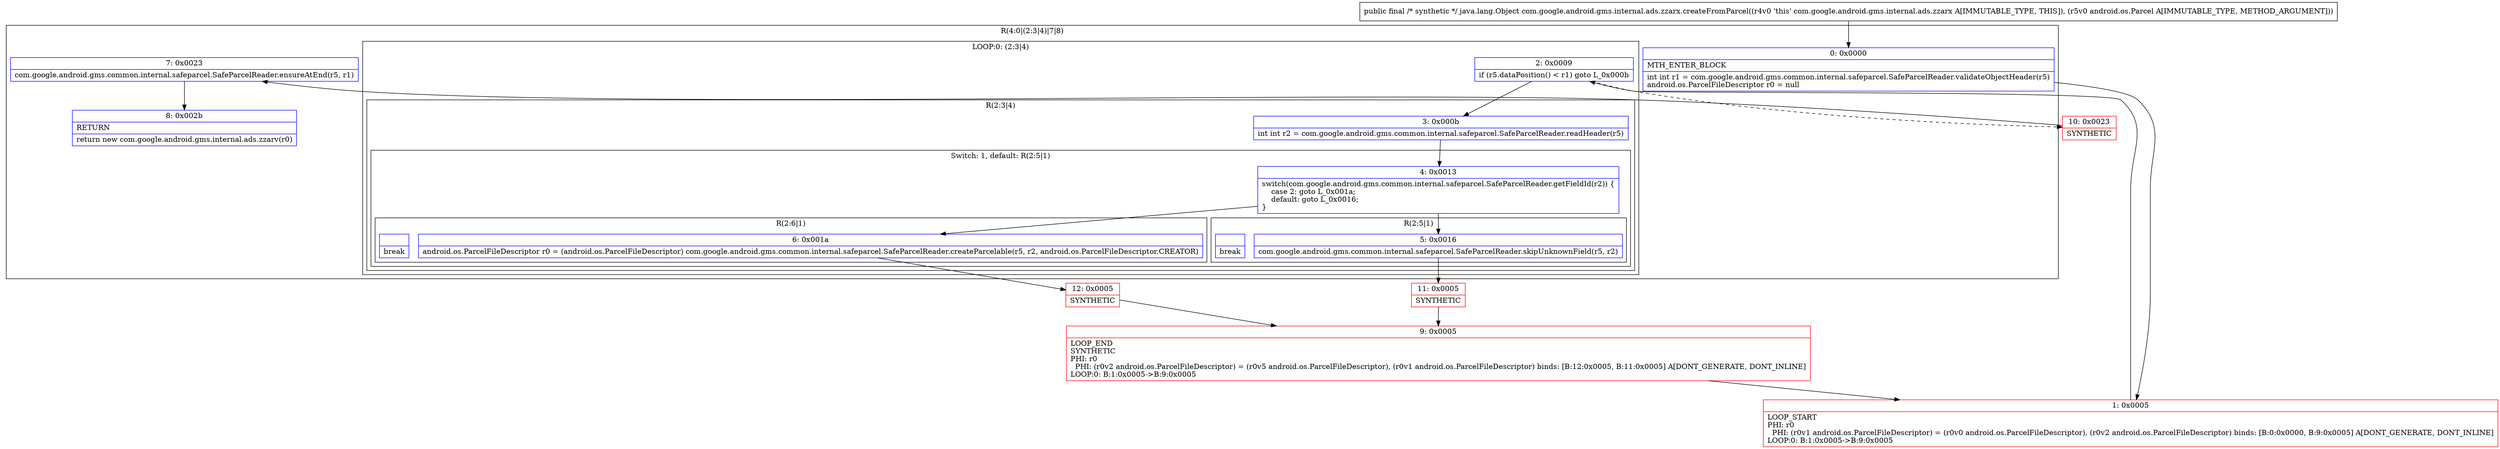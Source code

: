 digraph "CFG forcom.google.android.gms.internal.ads.zzarx.createFromParcel(Landroid\/os\/Parcel;)Ljava\/lang\/Object;" {
subgraph cluster_Region_1826249952 {
label = "R(4:0|(2:3|4)|7|8)";
node [shape=record,color=blue];
Node_0 [shape=record,label="{0\:\ 0x0000|MTH_ENTER_BLOCK\l|int int r1 = com.google.android.gms.common.internal.safeparcel.SafeParcelReader.validateObjectHeader(r5)\landroid.os.ParcelFileDescriptor r0 = null\l}"];
subgraph cluster_LoopRegion_1206092934 {
label = "LOOP:0: (2:3|4)";
node [shape=record,color=blue];
Node_2 [shape=record,label="{2\:\ 0x0009|if (r5.dataPosition() \< r1) goto L_0x000b\l}"];
subgraph cluster_Region_1124008797 {
label = "R(2:3|4)";
node [shape=record,color=blue];
Node_3 [shape=record,label="{3\:\ 0x000b|int int r2 = com.google.android.gms.common.internal.safeparcel.SafeParcelReader.readHeader(r5)\l}"];
subgraph cluster_SwitchRegion_2088532670 {
label = "Switch: 1, default: R(2:5|1)";
node [shape=record,color=blue];
Node_4 [shape=record,label="{4\:\ 0x0013|switch(com.google.android.gms.common.internal.safeparcel.SafeParcelReader.getFieldId(r2)) \{\l    case 2: goto L_0x001a;\l    default: goto L_0x0016;\l\}\l}"];
subgraph cluster_Region_1266859514 {
label = "R(2:6|1)";
node [shape=record,color=blue];
Node_6 [shape=record,label="{6\:\ 0x001a|android.os.ParcelFileDescriptor r0 = (android.os.ParcelFileDescriptor) com.google.android.gms.common.internal.safeparcel.SafeParcelReader.createParcelable(r5, r2, android.os.ParcelFileDescriptor.CREATOR)\l}"];
Node_InsnContainer_1547315377 [shape=record,label="{|break\l}"];
}
subgraph cluster_Region_668993027 {
label = "R(2:5|1)";
node [shape=record,color=blue];
Node_5 [shape=record,label="{5\:\ 0x0016|com.google.android.gms.common.internal.safeparcel.SafeParcelReader.skipUnknownField(r5, r2)\l}"];
Node_InsnContainer_2077097259 [shape=record,label="{|break\l}"];
}
}
}
}
Node_7 [shape=record,label="{7\:\ 0x0023|com.google.android.gms.common.internal.safeparcel.SafeParcelReader.ensureAtEnd(r5, r1)\l}"];
Node_8 [shape=record,label="{8\:\ 0x002b|RETURN\l|return new com.google.android.gms.internal.ads.zzarv(r0)\l}"];
}
Node_1 [shape=record,color=red,label="{1\:\ 0x0005|LOOP_START\lPHI: r0 \l  PHI: (r0v1 android.os.ParcelFileDescriptor) = (r0v0 android.os.ParcelFileDescriptor), (r0v2 android.os.ParcelFileDescriptor) binds: [B:0:0x0000, B:9:0x0005] A[DONT_GENERATE, DONT_INLINE]\lLOOP:0: B:1:0x0005\-\>B:9:0x0005\l}"];
Node_9 [shape=record,color=red,label="{9\:\ 0x0005|LOOP_END\lSYNTHETIC\lPHI: r0 \l  PHI: (r0v2 android.os.ParcelFileDescriptor) = (r0v5 android.os.ParcelFileDescriptor), (r0v1 android.os.ParcelFileDescriptor) binds: [B:12:0x0005, B:11:0x0005] A[DONT_GENERATE, DONT_INLINE]\lLOOP:0: B:1:0x0005\-\>B:9:0x0005\l}"];
Node_10 [shape=record,color=red,label="{10\:\ 0x0023|SYNTHETIC\l}"];
Node_11 [shape=record,color=red,label="{11\:\ 0x0005|SYNTHETIC\l}"];
Node_12 [shape=record,color=red,label="{12\:\ 0x0005|SYNTHETIC\l}"];
MethodNode[shape=record,label="{public final \/* synthetic *\/ java.lang.Object com.google.android.gms.internal.ads.zzarx.createFromParcel((r4v0 'this' com.google.android.gms.internal.ads.zzarx A[IMMUTABLE_TYPE, THIS]), (r5v0 android.os.Parcel A[IMMUTABLE_TYPE, METHOD_ARGUMENT])) }"];
MethodNode -> Node_0;
Node_0 -> Node_1;
Node_2 -> Node_3;
Node_2 -> Node_10[style=dashed];
Node_3 -> Node_4;
Node_4 -> Node_5;
Node_4 -> Node_6;
Node_6 -> Node_12;
Node_5 -> Node_11;
Node_7 -> Node_8;
Node_1 -> Node_2;
Node_9 -> Node_1;
Node_10 -> Node_7;
Node_11 -> Node_9;
Node_12 -> Node_9;
}

